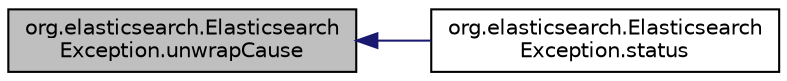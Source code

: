 digraph "org.elasticsearch.ElasticsearchException.unwrapCause"
{
  edge [fontname="Helvetica",fontsize="10",labelfontname="Helvetica",labelfontsize="10"];
  node [fontname="Helvetica",fontsize="10",shape=record];
  rankdir="LR";
  Node65 [label="org.elasticsearch.Elasticsearch\lException.unwrapCause",height=0.2,width=0.4,color="black", fillcolor="grey75", style="filled", fontcolor="black"];
  Node65 -> Node66 [dir="back",color="midnightblue",fontsize="10",style="solid",fontname="Helvetica"];
  Node66 [label="org.elasticsearch.Elasticsearch\lException.status",height=0.2,width=0.4,color="black", fillcolor="white", style="filled",URL="$classorg_1_1elasticsearch_1_1_elasticsearch_exception.html#ad9c404eb416b323496900d737183875e"];
}
